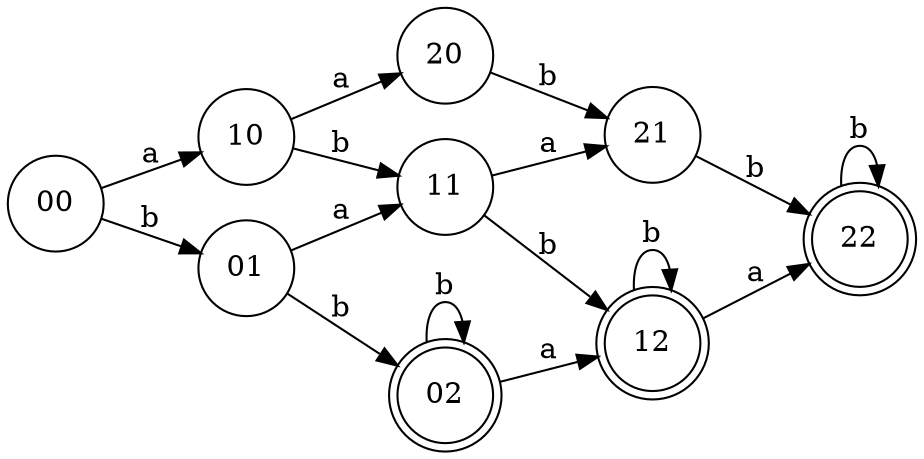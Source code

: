 digraph G{
  rankdir=LR;
  node [shape = doublecircle];02, 12, 22;
  node [shape = circle];
  00 -> 10 [label = "a"];
  01 -> 11 [label = "a"];
  02 -> 12 [label = "a"];
  10 -> 20 [label = "a"];
  11 -> 21 [label = "a"];
  12 -> 22 [label = "a"];

  00 -> 01 [label = "b"];
  01 -> 02 [label = "b"];     
  02 -> 02 [label = "b"];     
  10 -> 11 [label = "b"];
  11 -> 12 [label = "b"];
  12 -> 12 [label = "b"];
  20 -> 21 [label = "b"];
  21 -> 22 [label = "b"];
  22 -> 22 [label = "b"];
}
